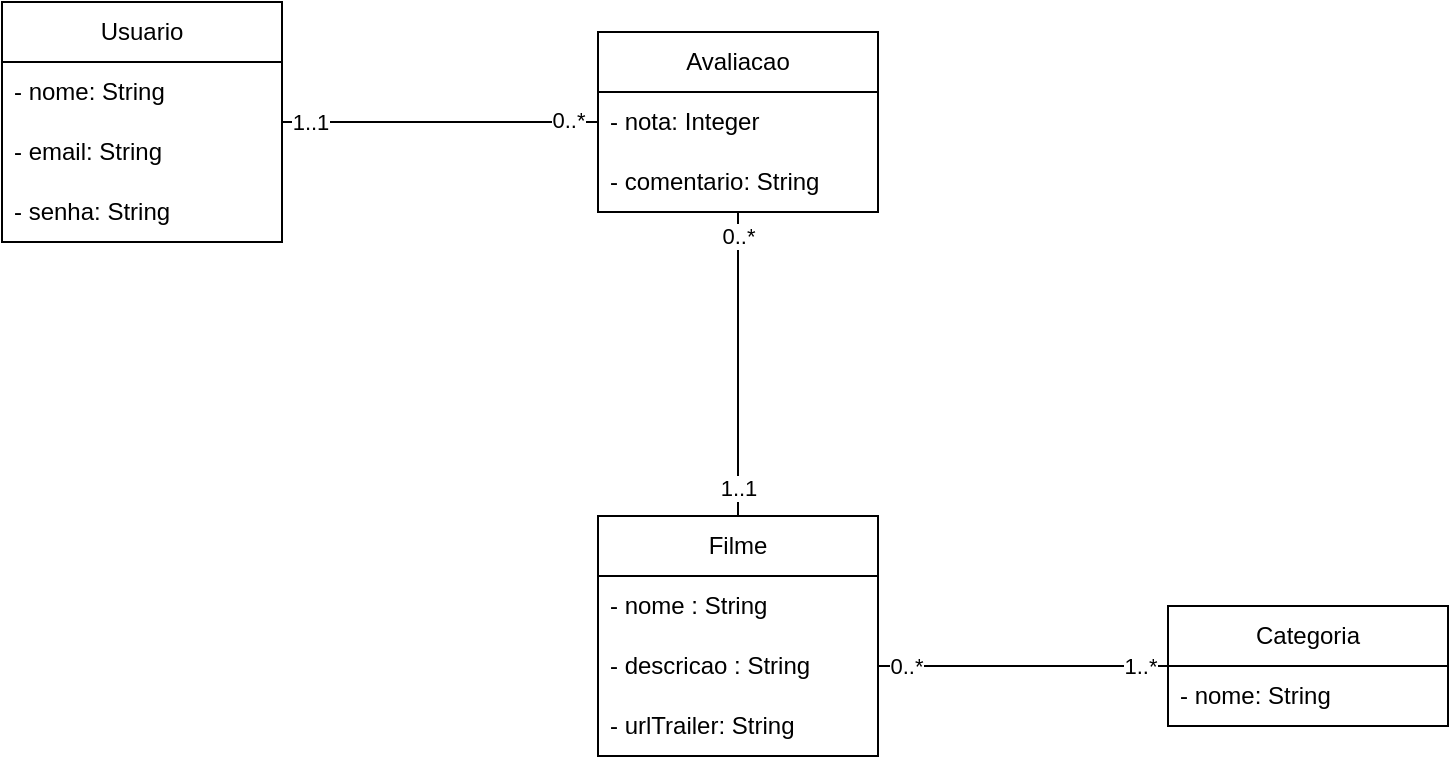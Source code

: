 <mxfile version="28.2.3">
  <diagram name="Página-1" id="kVN8F1KwDMIOxx8viF1y">
    <mxGraphModel grid="0" page="1" gridSize="10" guides="1" tooltips="1" connect="1" arrows="1" fold="1" pageScale="1" pageWidth="827" pageHeight="1169" background="#ffffff" math="0" shadow="0">
      <root>
        <mxCell id="0" />
        <mxCell id="1" parent="0" />
        <mxCell id="xoeB2dRi3jaBMjhedU8L-2" value="Filme" style="swimlane;fontStyle=0;childLayout=stackLayout;horizontal=1;startSize=30;horizontalStack=0;resizeParent=1;resizeParentMax=0;resizeLast=0;collapsible=1;marginBottom=0;whiteSpace=wrap;html=1;" vertex="1" parent="1">
          <mxGeometry x="348" y="297" width="140" height="120" as="geometry">
            <mxRectangle x="348" y="297" width="64" height="30" as="alternateBounds" />
          </mxGeometry>
        </mxCell>
        <mxCell id="xoeB2dRi3jaBMjhedU8L-3" value="- nome : String" style="text;strokeColor=none;fillColor=none;align=left;verticalAlign=middle;spacingLeft=4;spacingRight=4;overflow=hidden;points=[[0,0.5],[1,0.5]];portConstraint=eastwest;rotatable=0;whiteSpace=wrap;html=1;" vertex="1" parent="xoeB2dRi3jaBMjhedU8L-2">
          <mxGeometry y="30" width="140" height="30" as="geometry" />
        </mxCell>
        <mxCell id="xoeB2dRi3jaBMjhedU8L-4" value="- descricao : String" style="text;strokeColor=none;fillColor=none;align=left;verticalAlign=middle;spacingLeft=4;spacingRight=4;overflow=hidden;points=[[0,0.5],[1,0.5]];portConstraint=eastwest;rotatable=0;whiteSpace=wrap;html=1;" vertex="1" parent="xoeB2dRi3jaBMjhedU8L-2">
          <mxGeometry y="60" width="140" height="30" as="geometry" />
        </mxCell>
        <mxCell id="NwzWVTZy8-tL8lwGTDy_-6" value="- urlTrailer: String" style="text;strokeColor=none;fillColor=none;align=left;verticalAlign=middle;spacingLeft=4;spacingRight=4;overflow=hidden;points=[[0,0.5],[1,0.5]];portConstraint=eastwest;rotatable=0;whiteSpace=wrap;html=1;" vertex="1" parent="xoeB2dRi3jaBMjhedU8L-2">
          <mxGeometry y="90" width="140" height="30" as="geometry" />
        </mxCell>
        <mxCell id="xoeB2dRi3jaBMjhedU8L-6" value="Categoria" style="swimlane;fontStyle=0;childLayout=stackLayout;horizontal=1;startSize=30;horizontalStack=0;resizeParent=1;resizeParentMax=0;resizeLast=0;collapsible=1;marginBottom=0;whiteSpace=wrap;html=1;" vertex="1" parent="1">
          <mxGeometry x="633" y="342" width="140" height="60" as="geometry" />
        </mxCell>
        <mxCell id="xoeB2dRi3jaBMjhedU8L-7" value="- nome: String" style="text;strokeColor=none;fillColor=none;align=left;verticalAlign=middle;spacingLeft=4;spacingRight=4;overflow=hidden;points=[[0,0.5],[1,0.5]];portConstraint=eastwest;rotatable=0;whiteSpace=wrap;html=1;" vertex="1" parent="xoeB2dRi3jaBMjhedU8L-6">
          <mxGeometry y="30" width="140" height="30" as="geometry" />
        </mxCell>
        <mxCell id="FyqxtuBYtCJVjaVUIj9B-4" style="edgeStyle=orthogonalEdgeStyle;rounded=0;orthogonalLoop=1;jettySize=auto;html=1;endArrow=none;endFill=0;" edge="1" parent="1" source="2aCuMYRTS_7f5rgcnp2G-1" target="xoeB2dRi3jaBMjhedU8L-2">
          <mxGeometry relative="1" as="geometry" />
        </mxCell>
        <mxCell id="FyqxtuBYtCJVjaVUIj9B-5" value="0..*" style="edgeLabel;html=1;align=center;verticalAlign=middle;resizable=0;points=[];" connectable="0" vertex="1" parent="FyqxtuBYtCJVjaVUIj9B-4">
          <mxGeometry x="-0.88" y="1" relative="1" as="geometry">
            <mxPoint x="-1" y="3" as="offset" />
          </mxGeometry>
        </mxCell>
        <mxCell id="FyqxtuBYtCJVjaVUIj9B-6" value="1..1" style="edgeLabel;html=1;align=center;verticalAlign=middle;resizable=0;points=[];" connectable="0" vertex="1" parent="FyqxtuBYtCJVjaVUIj9B-4">
          <mxGeometry x="0.815" relative="1" as="geometry">
            <mxPoint as="offset" />
          </mxGeometry>
        </mxCell>
        <mxCell id="2aCuMYRTS_7f5rgcnp2G-1" value="Avaliacao" style="swimlane;fontStyle=0;childLayout=stackLayout;horizontal=1;startSize=30;horizontalStack=0;resizeParent=1;resizeParentMax=0;resizeLast=0;collapsible=1;marginBottom=0;whiteSpace=wrap;html=1;" vertex="1" parent="1">
          <mxGeometry x="348" y="55" width="140" height="90" as="geometry" />
        </mxCell>
        <mxCell id="2aCuMYRTS_7f5rgcnp2G-2" value="- nota: Integer" style="text;strokeColor=none;fillColor=none;align=left;verticalAlign=middle;spacingLeft=4;spacingRight=4;overflow=hidden;points=[[0,0.5],[1,0.5]];portConstraint=eastwest;rotatable=0;whiteSpace=wrap;html=1;" vertex="1" parent="2aCuMYRTS_7f5rgcnp2G-1">
          <mxGeometry y="30" width="140" height="30" as="geometry" />
        </mxCell>
        <mxCell id="2aCuMYRTS_7f5rgcnp2G-3" value="- comentario: String" style="text;strokeColor=none;fillColor=none;align=left;verticalAlign=middle;spacingLeft=4;spacingRight=4;overflow=hidden;points=[[0,0.5],[1,0.5]];portConstraint=eastwest;rotatable=0;whiteSpace=wrap;html=1;" vertex="1" parent="2aCuMYRTS_7f5rgcnp2G-1">
          <mxGeometry y="60" width="140" height="30" as="geometry" />
        </mxCell>
        <mxCell id="FyqxtuBYtCJVjaVUIj9B-1" style="edgeStyle=orthogonalEdgeStyle;rounded=0;orthogonalLoop=1;jettySize=auto;html=1;endArrow=none;endFill=0;" edge="1" parent="1" source="2aCuMYRTS_7f5rgcnp2G-5" target="2aCuMYRTS_7f5rgcnp2G-1">
          <mxGeometry relative="1" as="geometry" />
        </mxCell>
        <mxCell id="FyqxtuBYtCJVjaVUIj9B-2" value="1..1" style="edgeLabel;html=1;align=center;verticalAlign=middle;resizable=0;points=[];" connectable="0" vertex="1" parent="FyqxtuBYtCJVjaVUIj9B-1">
          <mxGeometry x="-0.822" relative="1" as="geometry">
            <mxPoint as="offset" />
          </mxGeometry>
        </mxCell>
        <mxCell id="FyqxtuBYtCJVjaVUIj9B-3" value="0..*" style="edgeLabel;html=1;align=center;verticalAlign=middle;resizable=0;points=[];" connectable="0" vertex="1" parent="FyqxtuBYtCJVjaVUIj9B-1">
          <mxGeometry x="0.899" y="1" relative="1" as="geometry">
            <mxPoint x="-7" as="offset" />
          </mxGeometry>
        </mxCell>
        <mxCell id="2aCuMYRTS_7f5rgcnp2G-5" value="Usuario" style="swimlane;fontStyle=0;childLayout=stackLayout;horizontal=1;startSize=30;horizontalStack=0;resizeParent=1;resizeParentMax=0;resizeLast=0;collapsible=1;marginBottom=0;whiteSpace=wrap;html=1;" vertex="1" parent="1">
          <mxGeometry x="50" y="40" width="140" height="120" as="geometry" />
        </mxCell>
        <mxCell id="2aCuMYRTS_7f5rgcnp2G-6" value="- nome: String" style="text;strokeColor=none;fillColor=none;align=left;verticalAlign=middle;spacingLeft=4;spacingRight=4;overflow=hidden;points=[[0,0.5],[1,0.5]];portConstraint=eastwest;rotatable=0;whiteSpace=wrap;html=1;" vertex="1" parent="2aCuMYRTS_7f5rgcnp2G-5">
          <mxGeometry y="30" width="140" height="30" as="geometry" />
        </mxCell>
        <mxCell id="2aCuMYRTS_7f5rgcnp2G-7" value="- email: String" style="text;strokeColor=none;fillColor=none;align=left;verticalAlign=middle;spacingLeft=4;spacingRight=4;overflow=hidden;points=[[0,0.5],[1,0.5]];portConstraint=eastwest;rotatable=0;whiteSpace=wrap;html=1;" vertex="1" parent="2aCuMYRTS_7f5rgcnp2G-5">
          <mxGeometry y="60" width="140" height="30" as="geometry" />
        </mxCell>
        <mxCell id="2aCuMYRTS_7f5rgcnp2G-8" value="- senha: String" style="text;strokeColor=none;fillColor=none;align=left;verticalAlign=middle;spacingLeft=4;spacingRight=4;overflow=hidden;points=[[0,0.5],[1,0.5]];portConstraint=eastwest;rotatable=0;whiteSpace=wrap;html=1;" vertex="1" parent="2aCuMYRTS_7f5rgcnp2G-5">
          <mxGeometry y="90" width="140" height="30" as="geometry" />
        </mxCell>
        <mxCell id="2aCuMYRTS_7f5rgcnp2G-12" style="edgeStyle=orthogonalEdgeStyle;rounded=0;orthogonalLoop=1;jettySize=auto;html=1;endArrow=none;endFill=0;" edge="1" parent="1" source="xoeB2dRi3jaBMjhedU8L-4" target="xoeB2dRi3jaBMjhedU8L-6">
          <mxGeometry relative="1" as="geometry" />
        </mxCell>
        <mxCell id="2aCuMYRTS_7f5rgcnp2G-13" value="1..*" style="edgeLabel;html=1;align=center;verticalAlign=middle;resizable=0;points=[];" vertex="1" connectable="0" parent="2aCuMYRTS_7f5rgcnp2G-12">
          <mxGeometry x="0.752" y="-3" relative="1" as="geometry">
            <mxPoint x="4" y="-3" as="offset" />
          </mxGeometry>
        </mxCell>
        <mxCell id="NwzWVTZy8-tL8lwGTDy_-1" value="0..*" style="edgeLabel;html=1;align=center;verticalAlign=middle;resizable=0;points=[];" connectable="0" vertex="1" parent="2aCuMYRTS_7f5rgcnp2G-12">
          <mxGeometry x="-0.821" y="-3" relative="1" as="geometry">
            <mxPoint x="1" y="-3" as="offset" />
          </mxGeometry>
        </mxCell>
      </root>
    </mxGraphModel>
  </diagram>
</mxfile>
